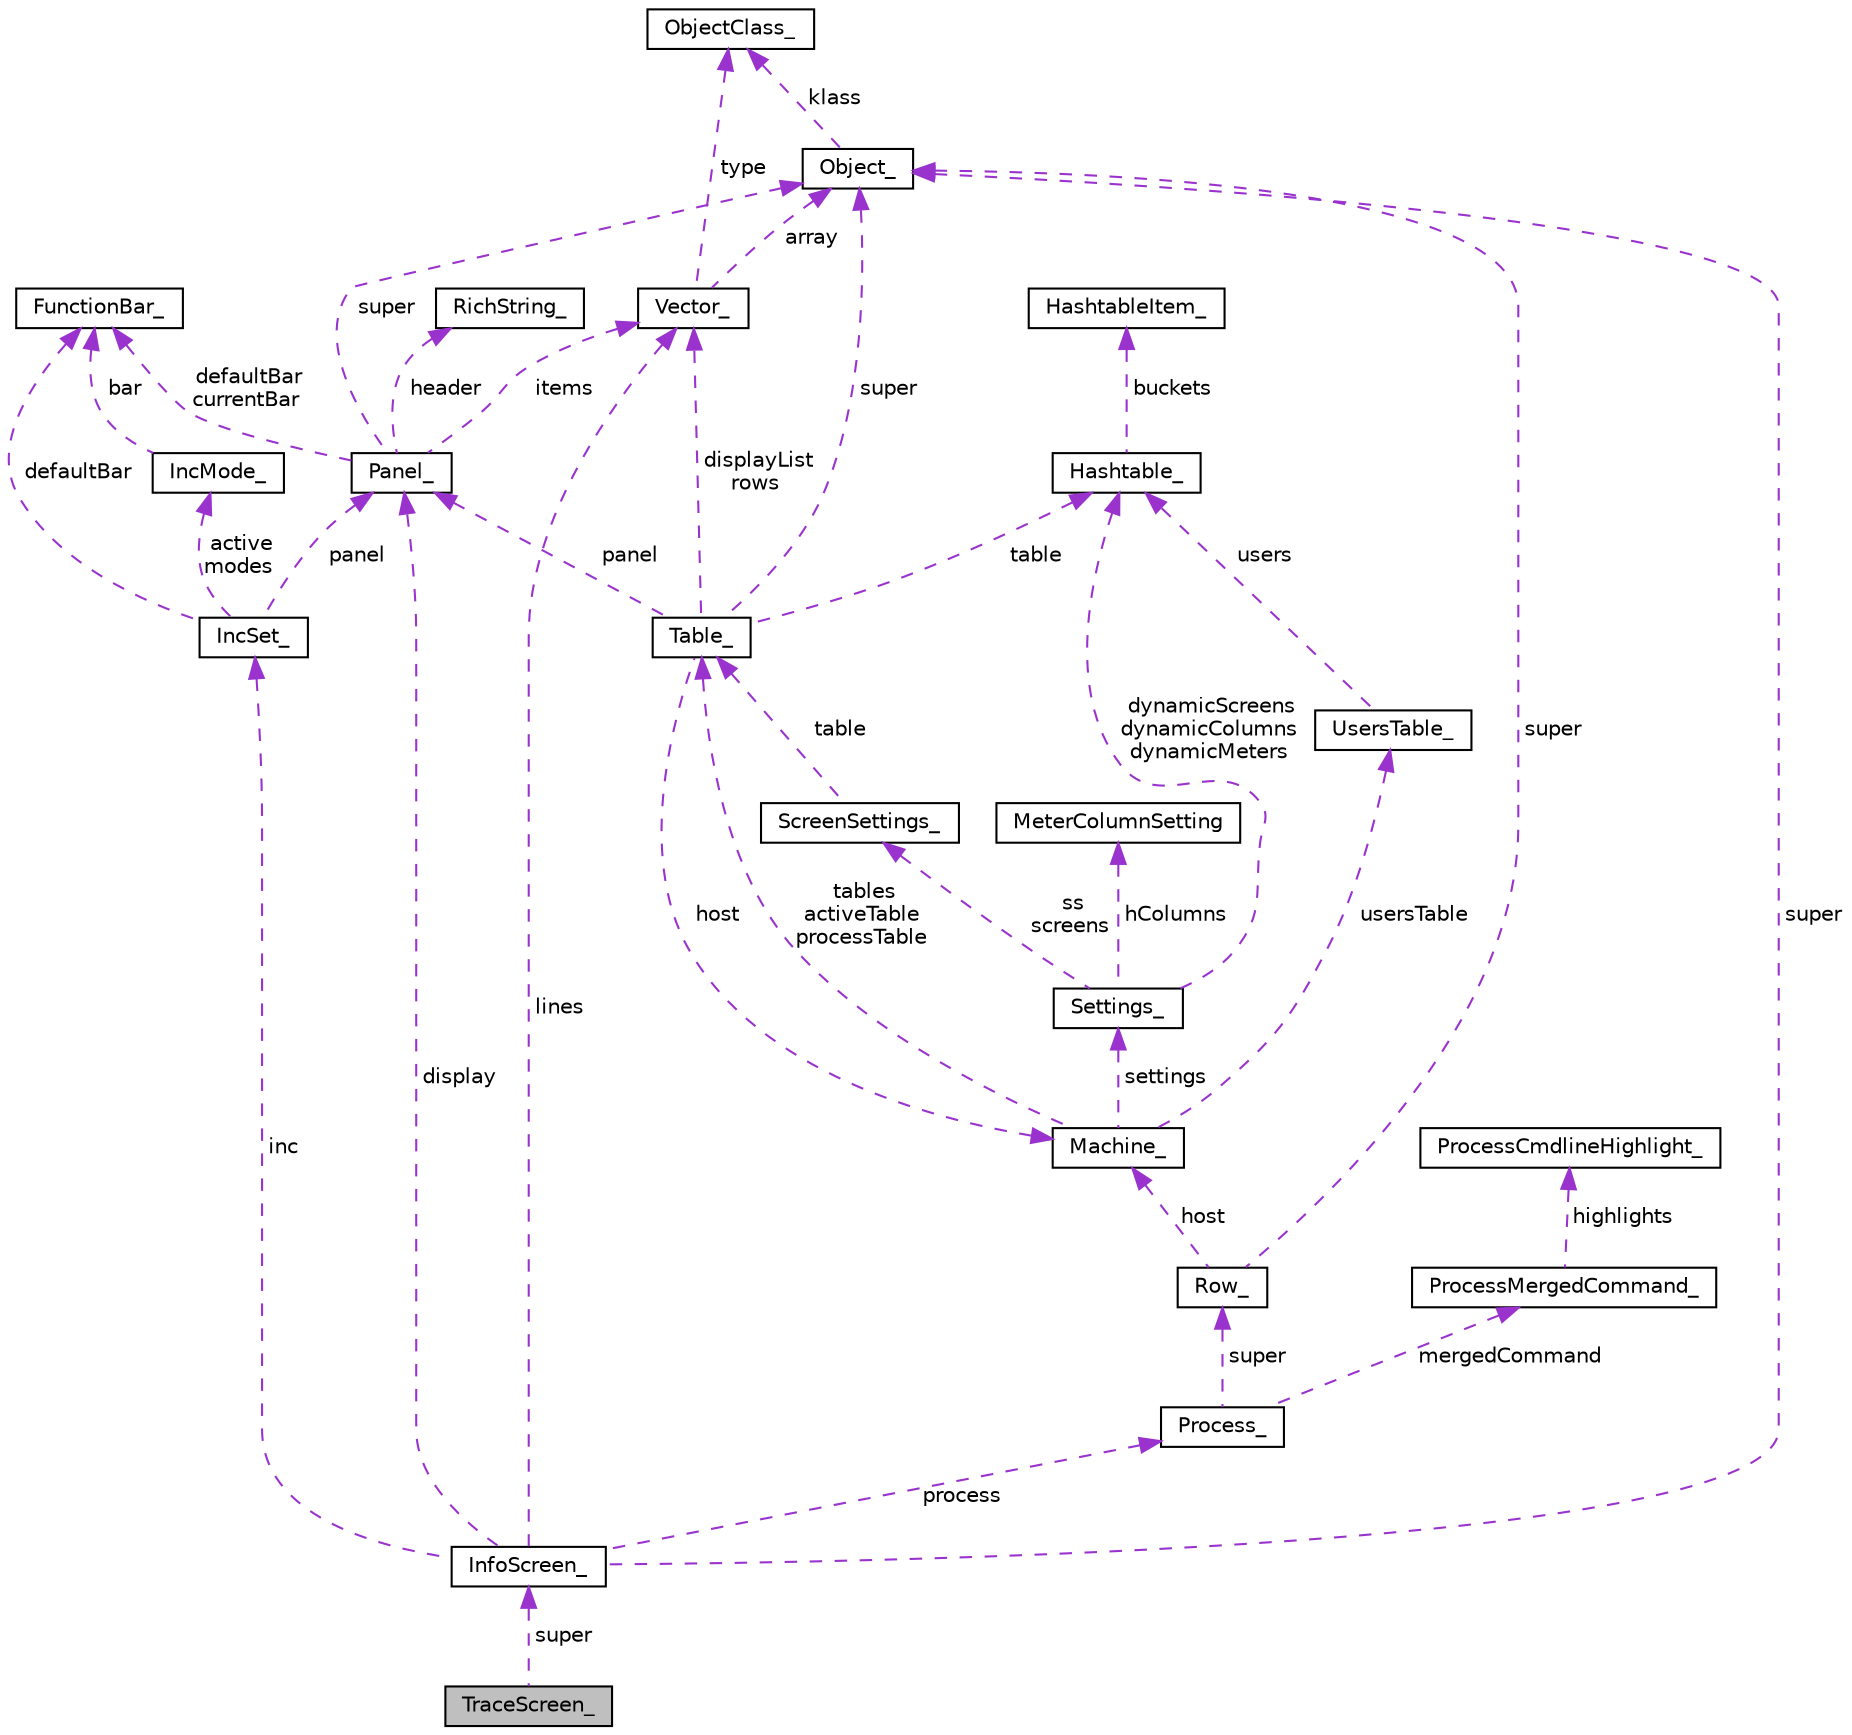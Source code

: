 digraph "TraceScreen_"
{
  edge [fontname="Helvetica",fontsize="10",labelfontname="Helvetica",labelfontsize="10"];
  node [fontname="Helvetica",fontsize="10",shape=record];
  Node1 [label="TraceScreen_",height=0.2,width=0.4,color="black", fillcolor="grey75", style="filled", fontcolor="black"];
  Node2 -> Node1 [dir="back",color="darkorchid3",fontsize="10",style="dashed",label=" super" ,fontname="Helvetica"];
  Node2 [label="InfoScreen_",height=0.2,width=0.4,color="black", fillcolor="white", style="filled",URL="$structInfoScreen__.html"];
  Node3 -> Node2 [dir="back",color="darkorchid3",fontsize="10",style="dashed",label=" lines" ,fontname="Helvetica"];
  Node3 [label="Vector_",height=0.2,width=0.4,color="black", fillcolor="white", style="filled",URL="$structVector__.html"];
  Node4 -> Node3 [dir="back",color="darkorchid3",fontsize="10",style="dashed",label=" type" ,fontname="Helvetica"];
  Node4 [label="ObjectClass_",height=0.2,width=0.4,color="black", fillcolor="white", style="filled",URL="$structObjectClass__.html"];
  Node5 -> Node3 [dir="back",color="darkorchid3",fontsize="10",style="dashed",label=" array" ,fontname="Helvetica"];
  Node5 [label="Object_",height=0.2,width=0.4,color="black", fillcolor="white", style="filled",URL="$structObject__.html"];
  Node4 -> Node5 [dir="back",color="darkorchid3",fontsize="10",style="dashed",label=" klass" ,fontname="Helvetica"];
  Node6 -> Node2 [dir="back",color="darkorchid3",fontsize="10",style="dashed",label=" inc" ,fontname="Helvetica"];
  Node6 [label="IncSet_",height=0.2,width=0.4,color="black", fillcolor="white", style="filled",URL="$structIncSet__.html"];
  Node7 -> Node6 [dir="back",color="darkorchid3",fontsize="10",style="dashed",label=" defaultBar" ,fontname="Helvetica"];
  Node7 [label="FunctionBar_",height=0.2,width=0.4,color="black", fillcolor="white", style="filled",URL="$structFunctionBar__.html"];
  Node8 -> Node6 [dir="back",color="darkorchid3",fontsize="10",style="dashed",label=" panel" ,fontname="Helvetica"];
  Node8 [label="Panel_",height=0.2,width=0.4,color="black", fillcolor="white", style="filled",URL="$structPanel__.html"];
  Node3 -> Node8 [dir="back",color="darkorchid3",fontsize="10",style="dashed",label=" items" ,fontname="Helvetica"];
  Node9 -> Node8 [dir="back",color="darkorchid3",fontsize="10",style="dashed",label=" header" ,fontname="Helvetica"];
  Node9 [label="RichString_",height=0.2,width=0.4,color="black", fillcolor="white", style="filled",URL="$structRichString__.html"];
  Node7 -> Node8 [dir="back",color="darkorchid3",fontsize="10",style="dashed",label=" defaultBar\ncurrentBar" ,fontname="Helvetica"];
  Node5 -> Node8 [dir="back",color="darkorchid3",fontsize="10",style="dashed",label=" super" ,fontname="Helvetica"];
  Node10 -> Node6 [dir="back",color="darkorchid3",fontsize="10",style="dashed",label=" active\nmodes" ,fontname="Helvetica"];
  Node10 [label="IncMode_",height=0.2,width=0.4,color="black", fillcolor="white", style="filled",URL="$structIncMode__.html"];
  Node7 -> Node10 [dir="back",color="darkorchid3",fontsize="10",style="dashed",label=" bar" ,fontname="Helvetica"];
  Node8 -> Node2 [dir="back",color="darkorchid3",fontsize="10",style="dashed",label=" display" ,fontname="Helvetica"];
  Node5 -> Node2 [dir="back",color="darkorchid3",fontsize="10",style="dashed",label=" super" ,fontname="Helvetica"];
  Node11 -> Node2 [dir="back",color="darkorchid3",fontsize="10",style="dashed",label=" process" ,fontname="Helvetica"];
  Node11 [label="Process_",height=0.2,width=0.4,color="black", fillcolor="white", style="filled",URL="$structProcess__.html"];
  Node12 -> Node11 [dir="back",color="darkorchid3",fontsize="10",style="dashed",label=" super" ,fontname="Helvetica"];
  Node12 [label="Row_",height=0.2,width=0.4,color="black", fillcolor="white", style="filled",URL="$structRow__.html"];
  Node13 -> Node12 [dir="back",color="darkorchid3",fontsize="10",style="dashed",label=" host" ,fontname="Helvetica"];
  Node13 [label="Machine_",height=0.2,width=0.4,color="black", fillcolor="white", style="filled",URL="$structMachine__.html"];
  Node14 -> Node13 [dir="back",color="darkorchid3",fontsize="10",style="dashed",label=" tables\nactiveTable\nprocessTable" ,fontname="Helvetica"];
  Node14 [label="Table_",height=0.2,width=0.4,color="black", fillcolor="white", style="filled",URL="$structTable__.html"];
  Node3 -> Node14 [dir="back",color="darkorchid3",fontsize="10",style="dashed",label=" displayList\nrows" ,fontname="Helvetica"];
  Node13 -> Node14 [dir="back",color="darkorchid3",fontsize="10",style="dashed",label=" host" ,fontname="Helvetica"];
  Node15 -> Node14 [dir="back",color="darkorchid3",fontsize="10",style="dashed",label=" table" ,fontname="Helvetica"];
  Node15 [label="Hashtable_",height=0.2,width=0.4,color="black", fillcolor="white", style="filled",URL="$structHashtable__.html"];
  Node16 -> Node15 [dir="back",color="darkorchid3",fontsize="10",style="dashed",label=" buckets" ,fontname="Helvetica"];
  Node16 [label="HashtableItem_",height=0.2,width=0.4,color="black", fillcolor="white", style="filled",URL="$structHashtableItem__.html"];
  Node8 -> Node14 [dir="back",color="darkorchid3",fontsize="10",style="dashed",label=" panel" ,fontname="Helvetica"];
  Node5 -> Node14 [dir="back",color="darkorchid3",fontsize="10",style="dashed",label=" super" ,fontname="Helvetica"];
  Node17 -> Node13 [dir="back",color="darkorchid3",fontsize="10",style="dashed",label=" settings" ,fontname="Helvetica"];
  Node17 [label="Settings_",height=0.2,width=0.4,color="black", fillcolor="white", style="filled",URL="$structSettings__.html"];
  Node18 -> Node17 [dir="back",color="darkorchid3",fontsize="10",style="dashed",label=" ss\nscreens" ,fontname="Helvetica"];
  Node18 [label="ScreenSettings_",height=0.2,width=0.4,color="black", fillcolor="white", style="filled",URL="$structScreenSettings__.html"];
  Node14 -> Node18 [dir="back",color="darkorchid3",fontsize="10",style="dashed",label=" table" ,fontname="Helvetica"];
  Node15 -> Node17 [dir="back",color="darkorchid3",fontsize="10",style="dashed",label=" dynamicScreens\ndynamicColumns\ndynamicMeters" ,fontname="Helvetica"];
  Node19 -> Node17 [dir="back",color="darkorchid3",fontsize="10",style="dashed",label=" hColumns" ,fontname="Helvetica"];
  Node19 [label="MeterColumnSetting",height=0.2,width=0.4,color="black", fillcolor="white", style="filled",URL="$structMeterColumnSetting.html"];
  Node20 -> Node13 [dir="back",color="darkorchid3",fontsize="10",style="dashed",label=" usersTable" ,fontname="Helvetica"];
  Node20 [label="UsersTable_",height=0.2,width=0.4,color="black", fillcolor="white", style="filled",URL="$structUsersTable__.html"];
  Node15 -> Node20 [dir="back",color="darkorchid3",fontsize="10",style="dashed",label=" users" ,fontname="Helvetica"];
  Node5 -> Node12 [dir="back",color="darkorchid3",fontsize="10",style="dashed",label=" super" ,fontname="Helvetica"];
  Node21 -> Node11 [dir="back",color="darkorchid3",fontsize="10",style="dashed",label=" mergedCommand" ,fontname="Helvetica"];
  Node21 [label="ProcessMergedCommand_",height=0.2,width=0.4,color="black", fillcolor="white", style="filled",URL="$structProcessMergedCommand__.html"];
  Node22 -> Node21 [dir="back",color="darkorchid3",fontsize="10",style="dashed",label=" highlights" ,fontname="Helvetica"];
  Node22 [label="ProcessCmdlineHighlight_",height=0.2,width=0.4,color="black", fillcolor="white", style="filled",URL="$structProcessCmdlineHighlight__.html"];
}
